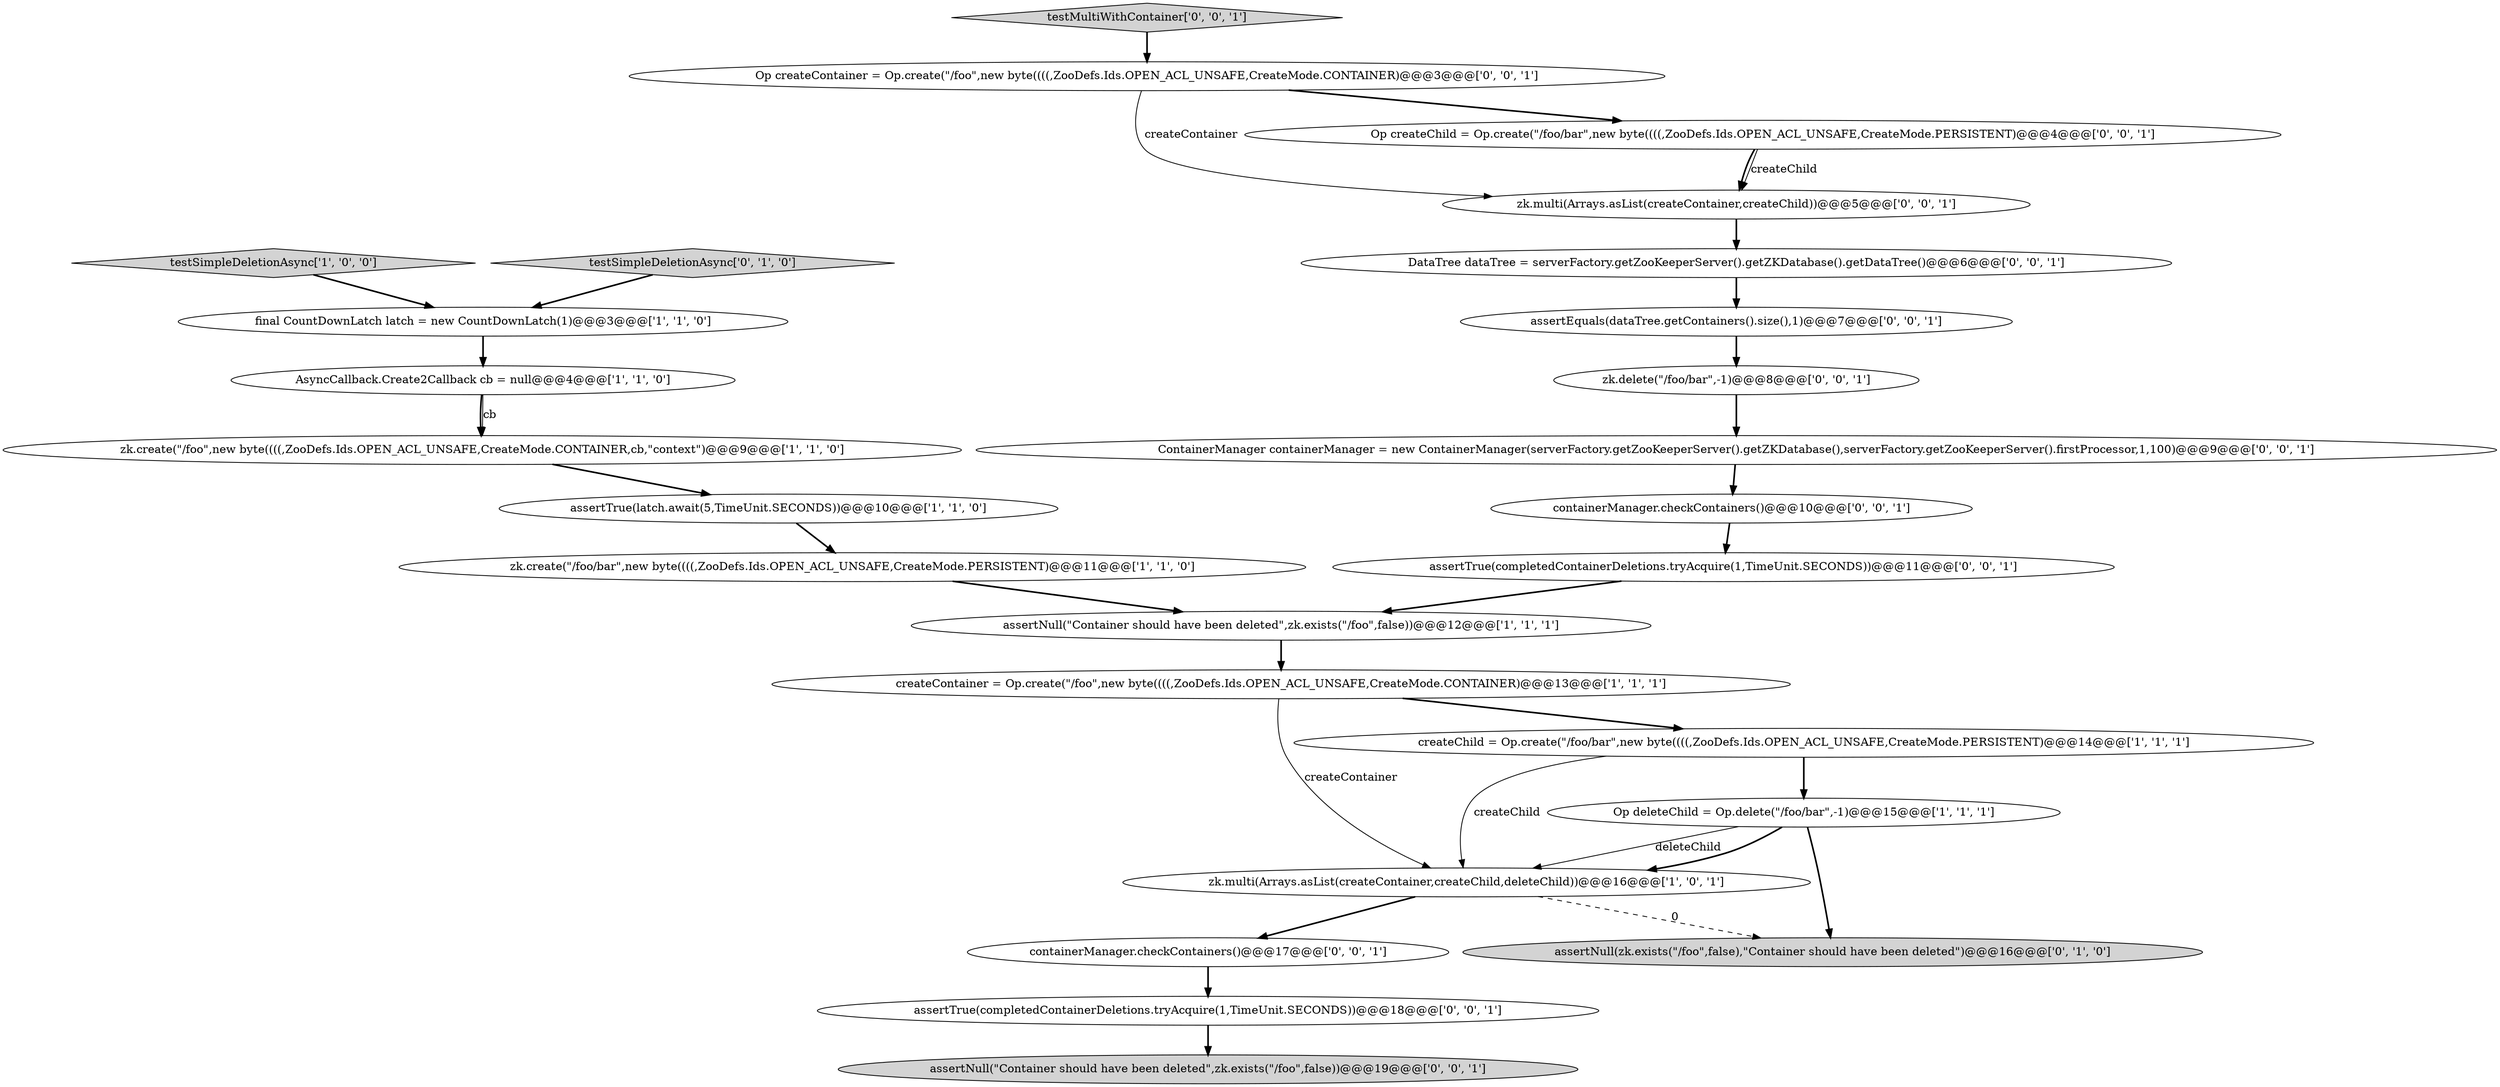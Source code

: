 digraph {
17 [style = filled, label = "zk.multi(Arrays.asList(createContainer,createChild))@@@5@@@['0', '0', '1']", fillcolor = white, shape = ellipse image = "AAA0AAABBB3BBB"];
8 [style = filled, label = "final CountDownLatch latch = new CountDownLatch(1)@@@3@@@['1', '1', '0']", fillcolor = white, shape = ellipse image = "AAA0AAABBB1BBB"];
13 [style = filled, label = "zk.delete(\"/foo/bar\",-1)@@@8@@@['0', '0', '1']", fillcolor = white, shape = ellipse image = "AAA0AAABBB3BBB"];
20 [style = filled, label = "containerManager.checkContainers()@@@17@@@['0', '0', '1']", fillcolor = white, shape = ellipse image = "AAA0AAABBB3BBB"];
5 [style = filled, label = "AsyncCallback.Create2Callback cb = null@@@4@@@['1', '1', '0']", fillcolor = white, shape = ellipse image = "AAA0AAABBB1BBB"];
18 [style = filled, label = "DataTree dataTree = serverFactory.getZooKeeperServer().getZKDatabase().getDataTree()@@@6@@@['0', '0', '1']", fillcolor = white, shape = ellipse image = "AAA0AAABBB3BBB"];
9 [style = filled, label = "Op deleteChild = Op.delete(\"/foo/bar\",-1)@@@15@@@['1', '1', '1']", fillcolor = white, shape = ellipse image = "AAA0AAABBB1BBB"];
10 [style = filled, label = "zk.multi(Arrays.asList(createContainer,createChild,deleteChild))@@@16@@@['1', '0', '1']", fillcolor = white, shape = ellipse image = "AAA0AAABBB1BBB"];
7 [style = filled, label = "createContainer = Op.create(\"/foo\",new byte((((,ZooDefs.Ids.OPEN_ACL_UNSAFE,CreateMode.CONTAINER)@@@13@@@['1', '1', '1']", fillcolor = white, shape = ellipse image = "AAA0AAABBB1BBB"];
3 [style = filled, label = "createChild = Op.create(\"/foo/bar\",new byte((((,ZooDefs.Ids.OPEN_ACL_UNSAFE,CreateMode.PERSISTENT)@@@14@@@['1', '1', '1']", fillcolor = white, shape = ellipse image = "AAA0AAABBB1BBB"];
23 [style = filled, label = "Op createContainer = Op.create(\"/foo\",new byte((((,ZooDefs.Ids.OPEN_ACL_UNSAFE,CreateMode.CONTAINER)@@@3@@@['0', '0', '1']", fillcolor = white, shape = ellipse image = "AAA0AAABBB3BBB"];
21 [style = filled, label = "assertEquals(dataTree.getContainers().size(),1)@@@7@@@['0', '0', '1']", fillcolor = white, shape = ellipse image = "AAA0AAABBB3BBB"];
22 [style = filled, label = "ContainerManager containerManager = new ContainerManager(serverFactory.getZooKeeperServer().getZKDatabase(),serverFactory.getZooKeeperServer().firstProcessor,1,100)@@@9@@@['0', '0', '1']", fillcolor = white, shape = ellipse image = "AAA0AAABBB3BBB"];
6 [style = filled, label = "assertNull(\"Container should have been deleted\",zk.exists(\"/foo\",false))@@@12@@@['1', '1', '1']", fillcolor = white, shape = ellipse image = "AAA0AAABBB1BBB"];
1 [style = filled, label = "testSimpleDeletionAsync['1', '0', '0']", fillcolor = lightgray, shape = diamond image = "AAA0AAABBB1BBB"];
4 [style = filled, label = "zk.create(\"/foo\",new byte((((,ZooDefs.Ids.OPEN_ACL_UNSAFE,CreateMode.CONTAINER,cb,\"context\")@@@9@@@['1', '1', '0']", fillcolor = white, shape = ellipse image = "AAA0AAABBB1BBB"];
14 [style = filled, label = "assertTrue(completedContainerDeletions.tryAcquire(1,TimeUnit.SECONDS))@@@11@@@['0', '0', '1']", fillcolor = white, shape = ellipse image = "AAA0AAABBB3BBB"];
0 [style = filled, label = "assertTrue(latch.await(5,TimeUnit.SECONDS))@@@10@@@['1', '1', '0']", fillcolor = white, shape = ellipse image = "AAA0AAABBB1BBB"];
25 [style = filled, label = "testMultiWithContainer['0', '0', '1']", fillcolor = lightgray, shape = diamond image = "AAA0AAABBB3BBB"];
24 [style = filled, label = "assertTrue(completedContainerDeletions.tryAcquire(1,TimeUnit.SECONDS))@@@18@@@['0', '0', '1']", fillcolor = white, shape = ellipse image = "AAA0AAABBB3BBB"];
12 [style = filled, label = "assertNull(zk.exists(\"/foo\",false),\"Container should have been deleted\")@@@16@@@['0', '1', '0']", fillcolor = lightgray, shape = ellipse image = "AAA1AAABBB2BBB"];
16 [style = filled, label = "containerManager.checkContainers()@@@10@@@['0', '0', '1']", fillcolor = white, shape = ellipse image = "AAA0AAABBB3BBB"];
11 [style = filled, label = "testSimpleDeletionAsync['0', '1', '0']", fillcolor = lightgray, shape = diamond image = "AAA0AAABBB2BBB"];
19 [style = filled, label = "Op createChild = Op.create(\"/foo/bar\",new byte((((,ZooDefs.Ids.OPEN_ACL_UNSAFE,CreateMode.PERSISTENT)@@@4@@@['0', '0', '1']", fillcolor = white, shape = ellipse image = "AAA0AAABBB3BBB"];
2 [style = filled, label = "zk.create(\"/foo/bar\",new byte((((,ZooDefs.Ids.OPEN_ACL_UNSAFE,CreateMode.PERSISTENT)@@@11@@@['1', '1', '0']", fillcolor = white, shape = ellipse image = "AAA0AAABBB1BBB"];
15 [style = filled, label = "assertNull(\"Container should have been deleted\",zk.exists(\"/foo\",false))@@@19@@@['0', '0', '1']", fillcolor = lightgray, shape = ellipse image = "AAA0AAABBB3BBB"];
25->23 [style = bold, label=""];
10->20 [style = bold, label=""];
23->17 [style = solid, label="createContainer"];
8->5 [style = bold, label=""];
23->19 [style = bold, label=""];
10->12 [style = dashed, label="0"];
13->22 [style = bold, label=""];
1->8 [style = bold, label=""];
22->16 [style = bold, label=""];
24->15 [style = bold, label=""];
5->4 [style = solid, label="cb"];
3->10 [style = solid, label="createChild"];
5->4 [style = bold, label=""];
7->3 [style = bold, label=""];
19->17 [style = solid, label="createChild"];
11->8 [style = bold, label=""];
19->17 [style = bold, label=""];
3->9 [style = bold, label=""];
16->14 [style = bold, label=""];
9->10 [style = solid, label="deleteChild"];
14->6 [style = bold, label=""];
20->24 [style = bold, label=""];
18->21 [style = bold, label=""];
2->6 [style = bold, label=""];
9->10 [style = bold, label=""];
0->2 [style = bold, label=""];
6->7 [style = bold, label=""];
7->10 [style = solid, label="createContainer"];
4->0 [style = bold, label=""];
9->12 [style = bold, label=""];
21->13 [style = bold, label=""];
17->18 [style = bold, label=""];
}
